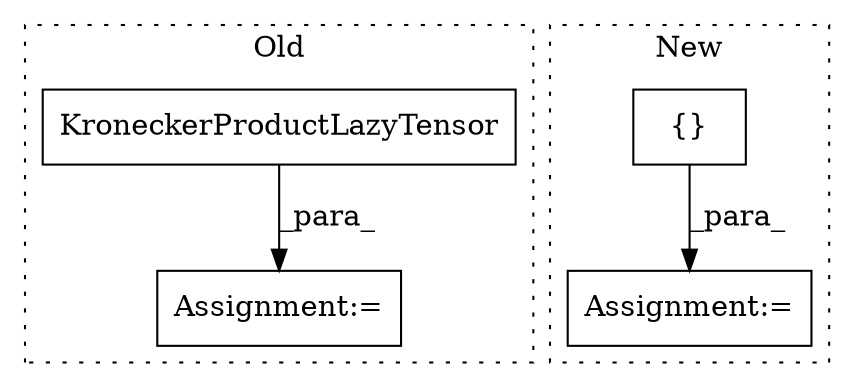 digraph G {
subgraph cluster0 {
1 [label="KroneckerProductLazyTensor" a="32" s="3576,3800" l="42,-5" shape="box"];
4 [label="Assignment:=" a="7" s="3575" l="1" shape="box"];
label = "Old";
style="dotted";
}
subgraph cluster1 {
2 [label="{}" a="4" s="3787" l="2" shape="box"];
3 [label="Assignment:=" a="7" s="3743" l="11" shape="box"];
label = "New";
style="dotted";
}
1 -> 4 [label="_para_"];
2 -> 3 [label="_para_"];
}